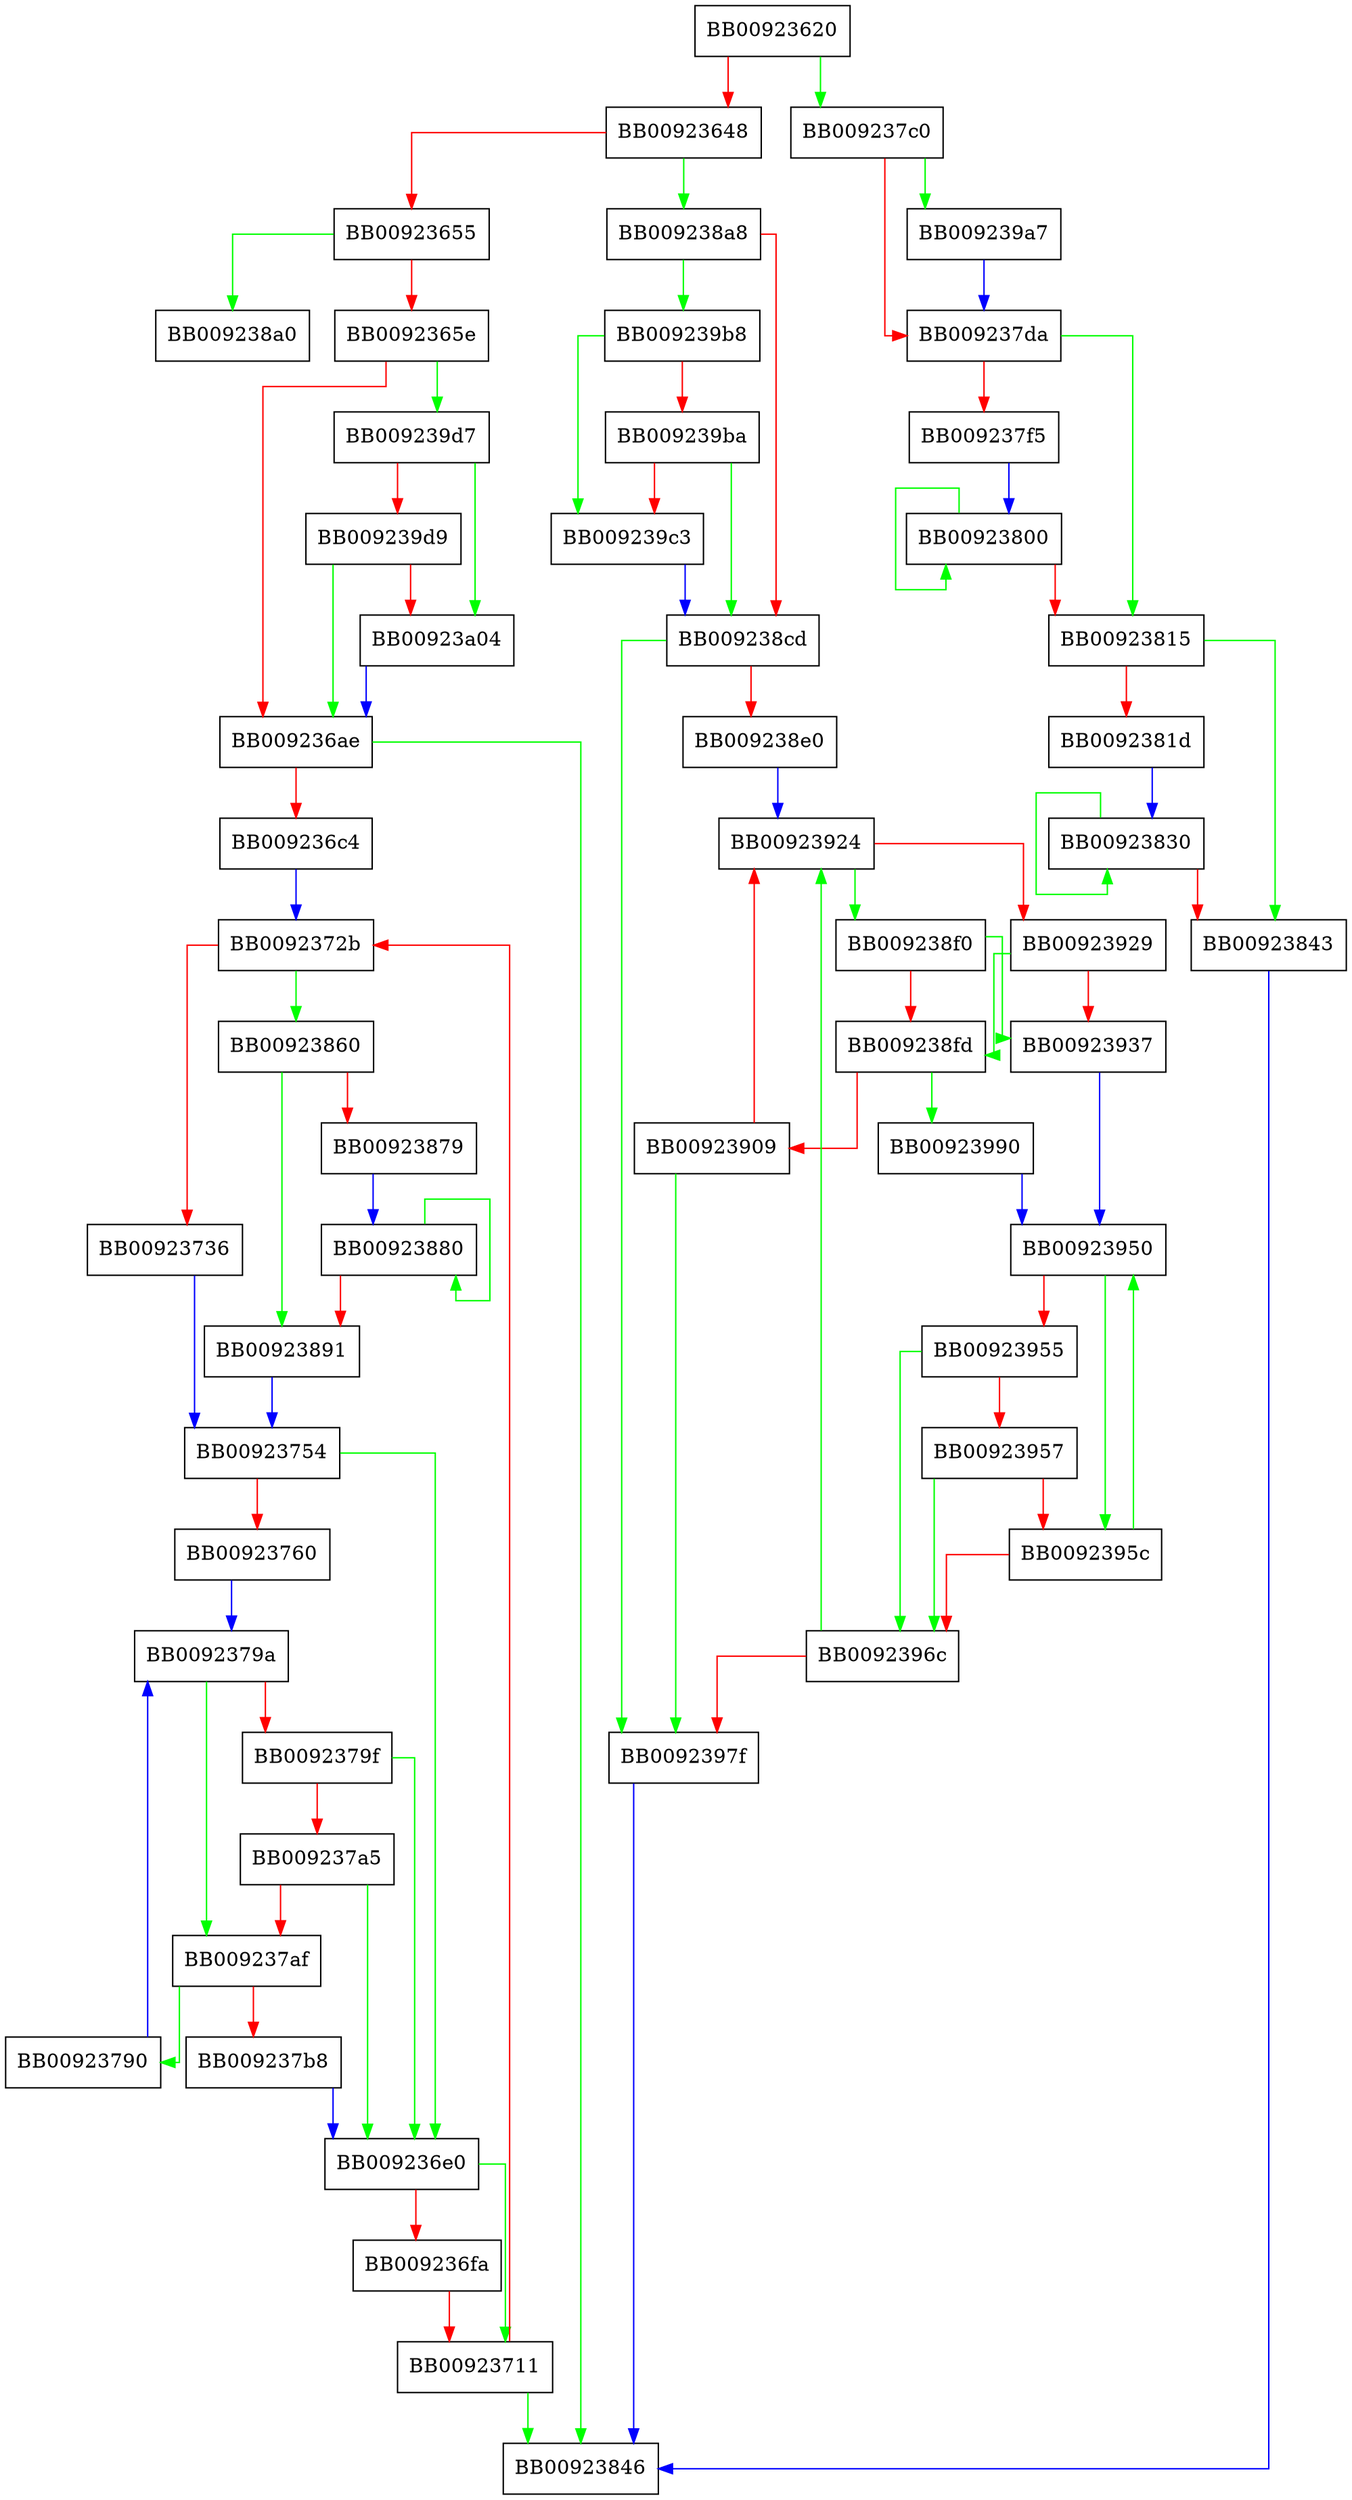 digraph __mpn_divrem {
  node [shape="box"];
  graph [splines=ortho];
  BB00923620 -> BB009237c0 [color="green"];
  BB00923620 -> BB00923648 [color="red"];
  BB00923648 -> BB009238a8 [color="green"];
  BB00923648 -> BB00923655 [color="red"];
  BB00923655 -> BB009238a0 [color="green"];
  BB00923655 -> BB0092365e [color="red"];
  BB0092365e -> BB009239d7 [color="green"];
  BB0092365e -> BB009236ae [color="red"];
  BB009236ae -> BB00923846 [color="green"];
  BB009236ae -> BB009236c4 [color="red"];
  BB009236c4 -> BB0092372b [color="blue"];
  BB009236e0 -> BB00923711 [color="green"];
  BB009236e0 -> BB009236fa [color="red"];
  BB009236fa -> BB00923711 [color="red"];
  BB00923711 -> BB00923846 [color="green"];
  BB00923711 -> BB0092372b [color="red"];
  BB0092372b -> BB00923860 [color="green"];
  BB0092372b -> BB00923736 [color="red"];
  BB00923736 -> BB00923754 [color="blue"];
  BB00923754 -> BB009236e0 [color="green"];
  BB00923754 -> BB00923760 [color="red"];
  BB00923760 -> BB0092379a [color="blue"];
  BB00923790 -> BB0092379a [color="blue"];
  BB0092379a -> BB009237af [color="green"];
  BB0092379a -> BB0092379f [color="red"];
  BB0092379f -> BB009236e0 [color="green"];
  BB0092379f -> BB009237a5 [color="red"];
  BB009237a5 -> BB009236e0 [color="green"];
  BB009237a5 -> BB009237af [color="red"];
  BB009237af -> BB00923790 [color="green"];
  BB009237af -> BB009237b8 [color="red"];
  BB009237b8 -> BB009236e0 [color="blue"];
  BB009237c0 -> BB009239a7 [color="green"];
  BB009237c0 -> BB009237da [color="red"];
  BB009237da -> BB00923815 [color="green"];
  BB009237da -> BB009237f5 [color="red"];
  BB009237f5 -> BB00923800 [color="blue"];
  BB00923800 -> BB00923800 [color="green"];
  BB00923800 -> BB00923815 [color="red"];
  BB00923815 -> BB00923843 [color="green"];
  BB00923815 -> BB0092381d [color="red"];
  BB0092381d -> BB00923830 [color="blue"];
  BB00923830 -> BB00923830 [color="green"];
  BB00923830 -> BB00923843 [color="red"];
  BB00923843 -> BB00923846 [color="blue"];
  BB00923860 -> BB00923891 [color="green"];
  BB00923860 -> BB00923879 [color="red"];
  BB00923879 -> BB00923880 [color="blue"];
  BB00923880 -> BB00923880 [color="green"];
  BB00923880 -> BB00923891 [color="red"];
  BB00923891 -> BB00923754 [color="blue"];
  BB009238a8 -> BB009239b8 [color="green"];
  BB009238a8 -> BB009238cd [color="red"];
  BB009238cd -> BB0092397f [color="green"];
  BB009238cd -> BB009238e0 [color="red"];
  BB009238e0 -> BB00923924 [color="blue"];
  BB009238f0 -> BB00923937 [color="green"];
  BB009238f0 -> BB009238fd [color="red"];
  BB009238fd -> BB00923990 [color="green"];
  BB009238fd -> BB00923909 [color="red"];
  BB00923909 -> BB0092397f [color="green"];
  BB00923909 -> BB00923924 [color="red"];
  BB00923924 -> BB009238f0 [color="green"];
  BB00923924 -> BB00923929 [color="red"];
  BB00923929 -> BB009238fd [color="green"];
  BB00923929 -> BB00923937 [color="red"];
  BB00923937 -> BB00923950 [color="blue"];
  BB00923950 -> BB0092395c [color="green"];
  BB00923950 -> BB00923955 [color="red"];
  BB00923955 -> BB0092396c [color="green"];
  BB00923955 -> BB00923957 [color="red"];
  BB00923957 -> BB0092396c [color="green"];
  BB00923957 -> BB0092395c [color="red"];
  BB0092395c -> BB00923950 [color="green"];
  BB0092395c -> BB0092396c [color="red"];
  BB0092396c -> BB00923924 [color="green"];
  BB0092396c -> BB0092397f [color="red"];
  BB0092397f -> BB00923846 [color="blue"];
  BB00923990 -> BB00923950 [color="blue"];
  BB009239a7 -> BB009237da [color="blue"];
  BB009239b8 -> BB009239c3 [color="green"];
  BB009239b8 -> BB009239ba [color="red"];
  BB009239ba -> BB009238cd [color="green"];
  BB009239ba -> BB009239c3 [color="red"];
  BB009239c3 -> BB009238cd [color="blue"];
  BB009239d7 -> BB00923a04 [color="green"];
  BB009239d7 -> BB009239d9 [color="red"];
  BB009239d9 -> BB009236ae [color="green"];
  BB009239d9 -> BB00923a04 [color="red"];
  BB00923a04 -> BB009236ae [color="blue"];
}